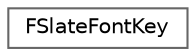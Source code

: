 digraph "Graphical Class Hierarchy"
{
 // INTERACTIVE_SVG=YES
 // LATEX_PDF_SIZE
  bgcolor="transparent";
  edge [fontname=Helvetica,fontsize=10,labelfontname=Helvetica,labelfontsize=10];
  node [fontname=Helvetica,fontsize=10,shape=box,height=0.2,width=0.4];
  rankdir="LR";
  Node0 [id="Node000000",label="FSlateFontKey",height=0.2,width=0.4,color="grey40", fillcolor="white", style="filled",URL="$d7/d8f/structFSlateFontKey.html",tooltip=" "];
}
